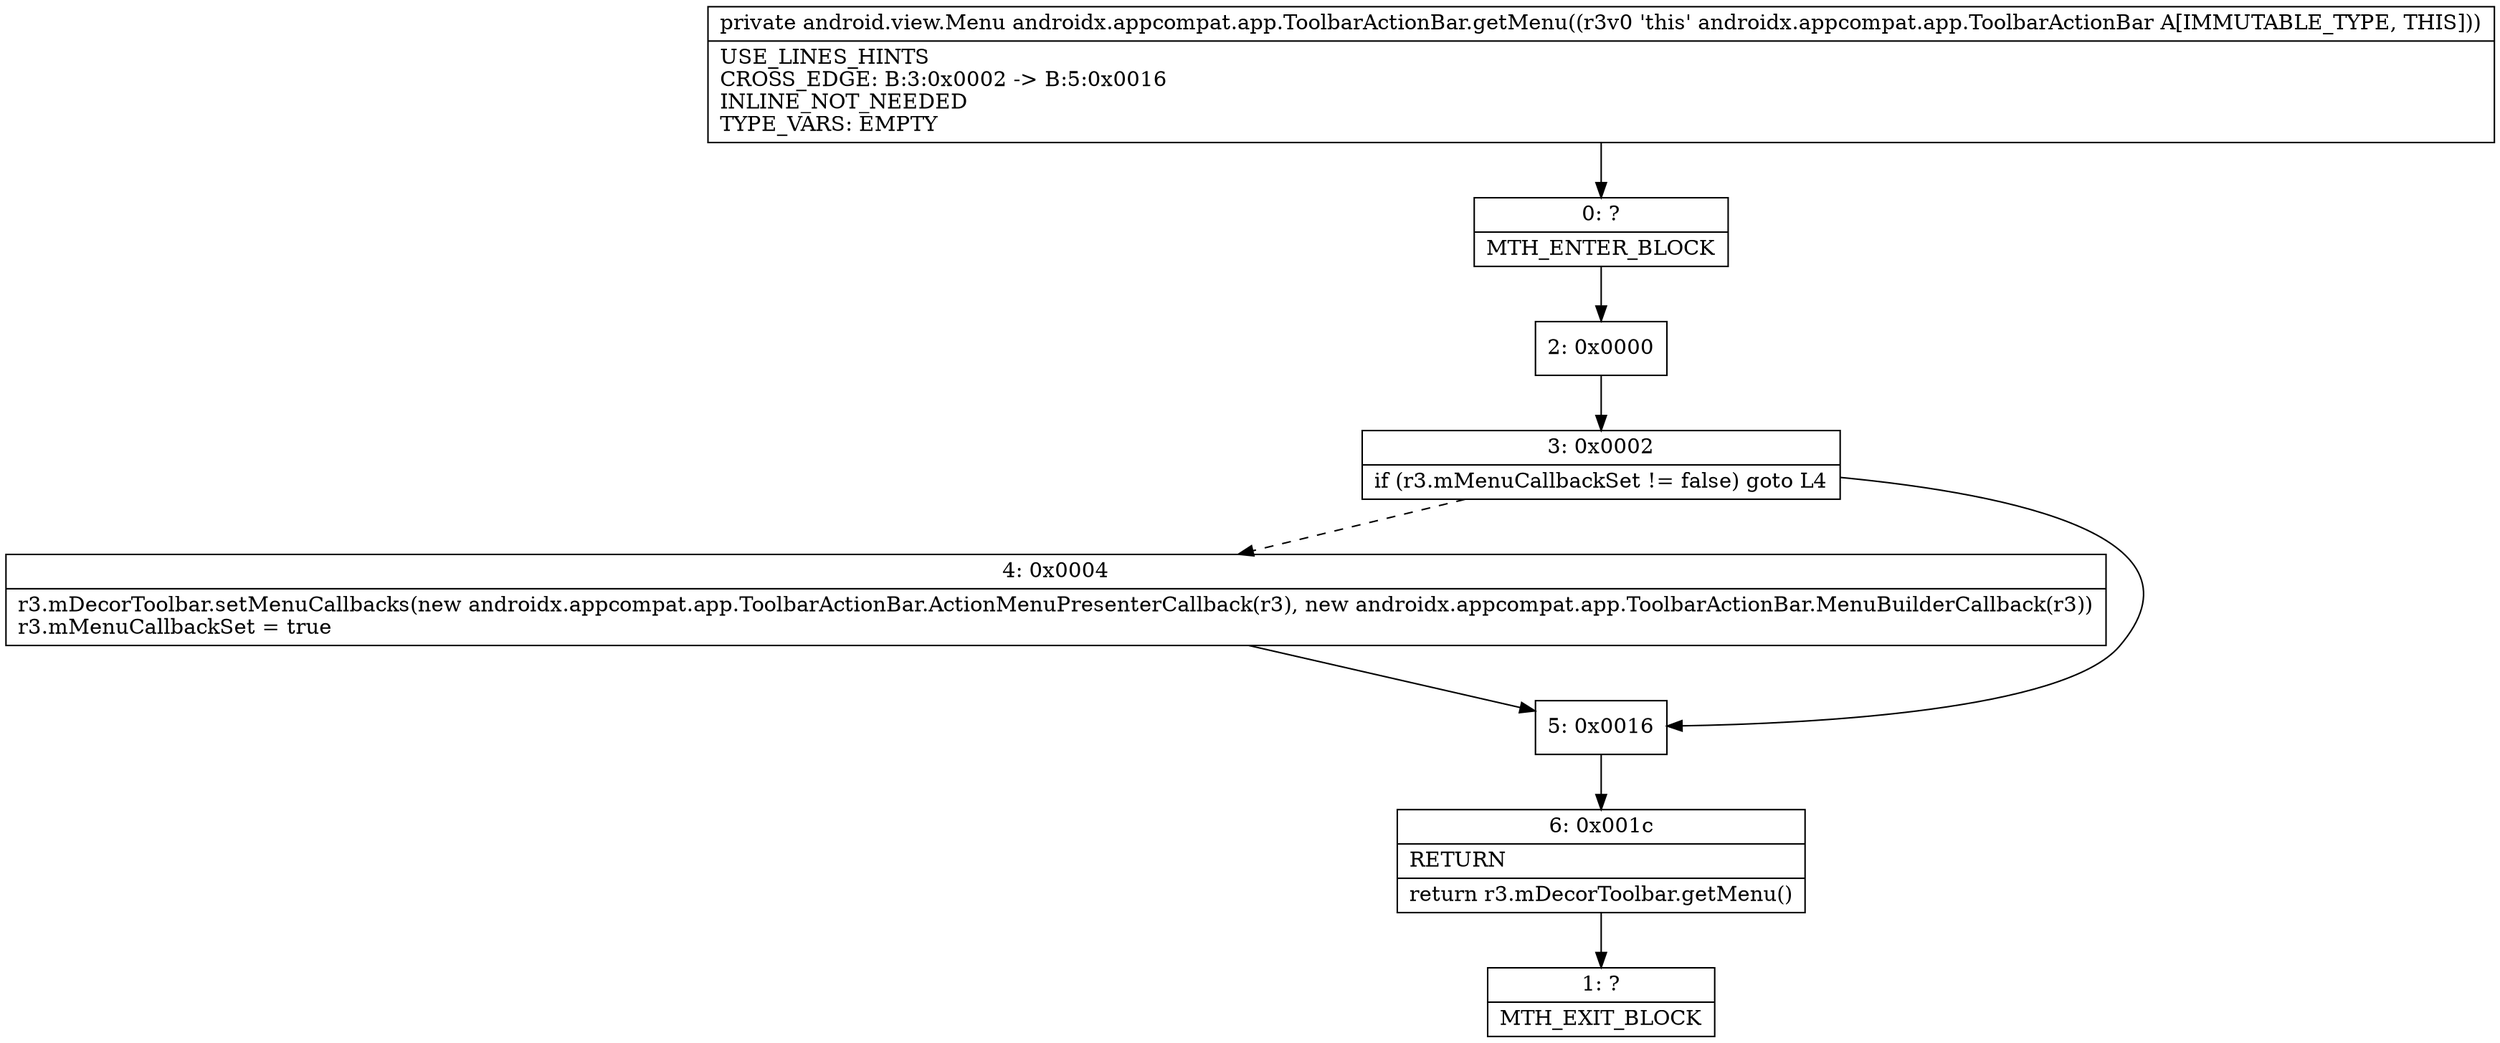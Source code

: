 digraph "CFG forandroidx.appcompat.app.ToolbarActionBar.getMenu()Landroid\/view\/Menu;" {
Node_0 [shape=record,label="{0\:\ ?|MTH_ENTER_BLOCK\l}"];
Node_2 [shape=record,label="{2\:\ 0x0000}"];
Node_3 [shape=record,label="{3\:\ 0x0002|if (r3.mMenuCallbackSet != false) goto L4\l}"];
Node_4 [shape=record,label="{4\:\ 0x0004|r3.mDecorToolbar.setMenuCallbacks(new androidx.appcompat.app.ToolbarActionBar.ActionMenuPresenterCallback(r3), new androidx.appcompat.app.ToolbarActionBar.MenuBuilderCallback(r3))\lr3.mMenuCallbackSet = true\l}"];
Node_5 [shape=record,label="{5\:\ 0x0016}"];
Node_6 [shape=record,label="{6\:\ 0x001c|RETURN\l|return r3.mDecorToolbar.getMenu()\l}"];
Node_1 [shape=record,label="{1\:\ ?|MTH_EXIT_BLOCK\l}"];
MethodNode[shape=record,label="{private android.view.Menu androidx.appcompat.app.ToolbarActionBar.getMenu((r3v0 'this' androidx.appcompat.app.ToolbarActionBar A[IMMUTABLE_TYPE, THIS]))  | USE_LINES_HINTS\lCROSS_EDGE: B:3:0x0002 \-\> B:5:0x0016\lINLINE_NOT_NEEDED\lTYPE_VARS: EMPTY\l}"];
MethodNode -> Node_0;Node_0 -> Node_2;
Node_2 -> Node_3;
Node_3 -> Node_4[style=dashed];
Node_3 -> Node_5;
Node_4 -> Node_5;
Node_5 -> Node_6;
Node_6 -> Node_1;
}

